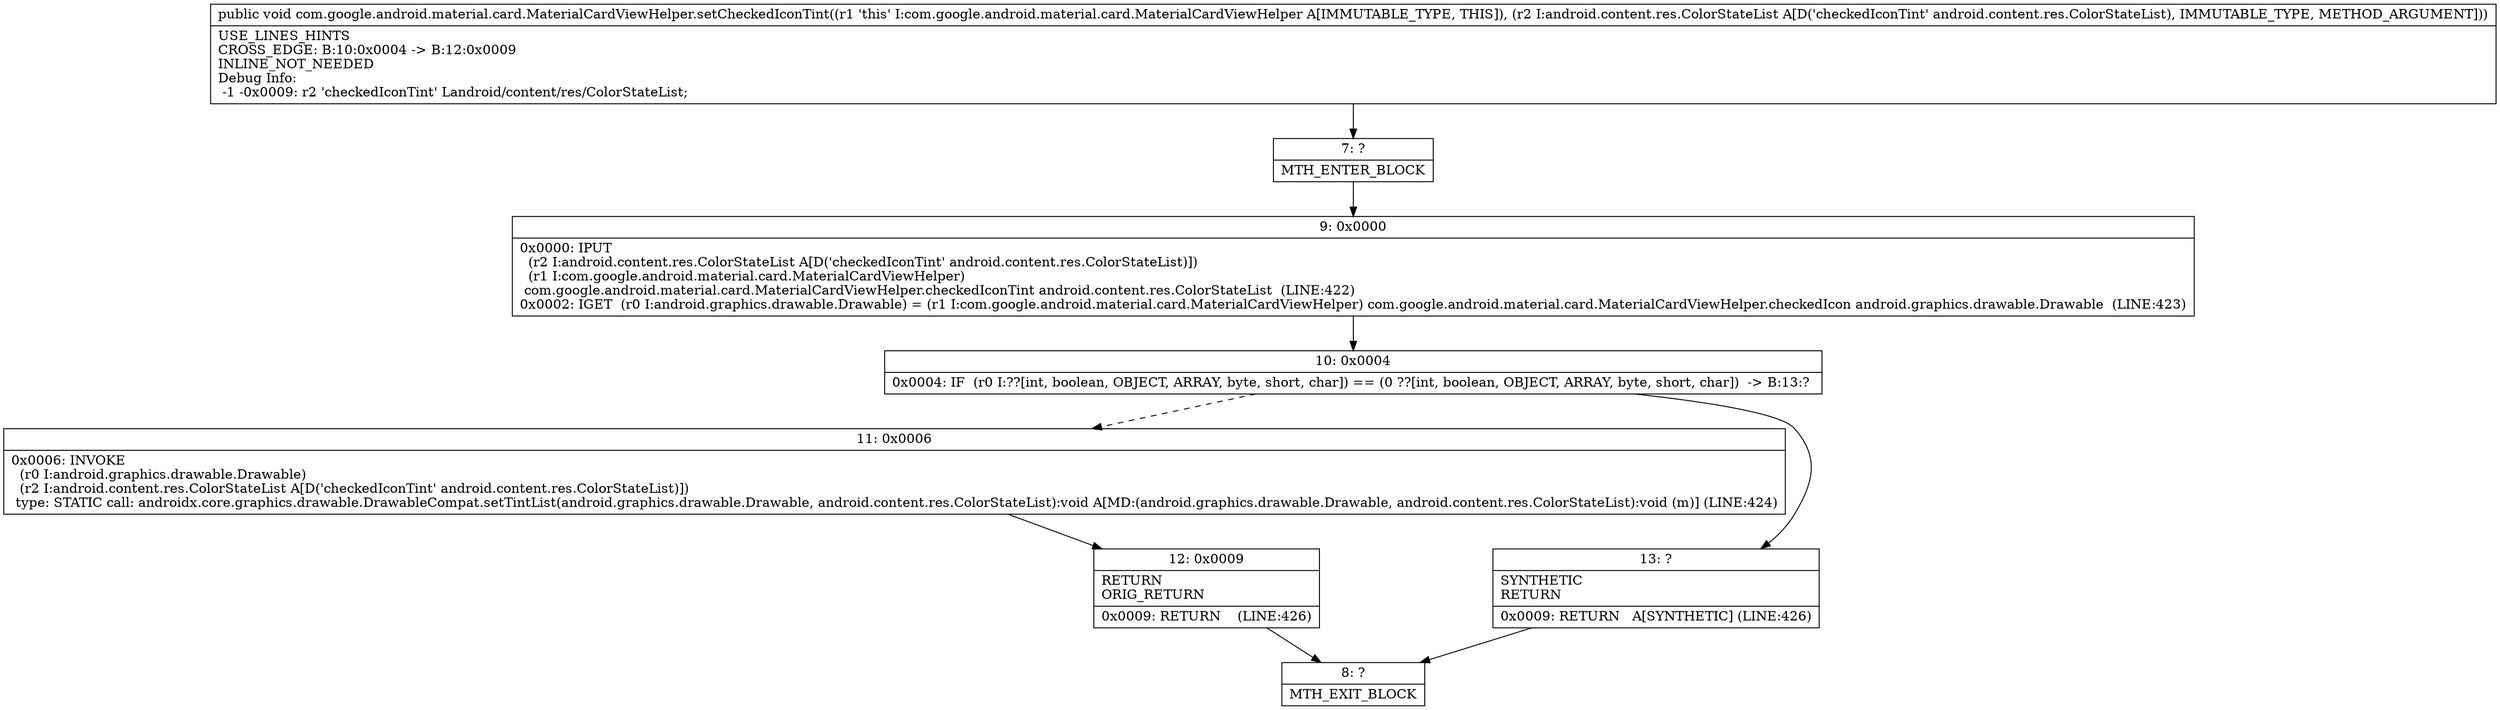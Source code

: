digraph "CFG forcom.google.android.material.card.MaterialCardViewHelper.setCheckedIconTint(Landroid\/content\/res\/ColorStateList;)V" {
Node_7 [shape=record,label="{7\:\ ?|MTH_ENTER_BLOCK\l}"];
Node_9 [shape=record,label="{9\:\ 0x0000|0x0000: IPUT  \l  (r2 I:android.content.res.ColorStateList A[D('checkedIconTint' android.content.res.ColorStateList)])\l  (r1 I:com.google.android.material.card.MaterialCardViewHelper)\l com.google.android.material.card.MaterialCardViewHelper.checkedIconTint android.content.res.ColorStateList  (LINE:422)\l0x0002: IGET  (r0 I:android.graphics.drawable.Drawable) = (r1 I:com.google.android.material.card.MaterialCardViewHelper) com.google.android.material.card.MaterialCardViewHelper.checkedIcon android.graphics.drawable.Drawable  (LINE:423)\l}"];
Node_10 [shape=record,label="{10\:\ 0x0004|0x0004: IF  (r0 I:??[int, boolean, OBJECT, ARRAY, byte, short, char]) == (0 ??[int, boolean, OBJECT, ARRAY, byte, short, char])  \-\> B:13:? \l}"];
Node_11 [shape=record,label="{11\:\ 0x0006|0x0006: INVOKE  \l  (r0 I:android.graphics.drawable.Drawable)\l  (r2 I:android.content.res.ColorStateList A[D('checkedIconTint' android.content.res.ColorStateList)])\l type: STATIC call: androidx.core.graphics.drawable.DrawableCompat.setTintList(android.graphics.drawable.Drawable, android.content.res.ColorStateList):void A[MD:(android.graphics.drawable.Drawable, android.content.res.ColorStateList):void (m)] (LINE:424)\l}"];
Node_12 [shape=record,label="{12\:\ 0x0009|RETURN\lORIG_RETURN\l|0x0009: RETURN    (LINE:426)\l}"];
Node_8 [shape=record,label="{8\:\ ?|MTH_EXIT_BLOCK\l}"];
Node_13 [shape=record,label="{13\:\ ?|SYNTHETIC\lRETURN\l|0x0009: RETURN   A[SYNTHETIC] (LINE:426)\l}"];
MethodNode[shape=record,label="{public void com.google.android.material.card.MaterialCardViewHelper.setCheckedIconTint((r1 'this' I:com.google.android.material.card.MaterialCardViewHelper A[IMMUTABLE_TYPE, THIS]), (r2 I:android.content.res.ColorStateList A[D('checkedIconTint' android.content.res.ColorStateList), IMMUTABLE_TYPE, METHOD_ARGUMENT]))  | USE_LINES_HINTS\lCROSS_EDGE: B:10:0x0004 \-\> B:12:0x0009\lINLINE_NOT_NEEDED\lDebug Info:\l  \-1 \-0x0009: r2 'checkedIconTint' Landroid\/content\/res\/ColorStateList;\l}"];
MethodNode -> Node_7;Node_7 -> Node_9;
Node_9 -> Node_10;
Node_10 -> Node_11[style=dashed];
Node_10 -> Node_13;
Node_11 -> Node_12;
Node_12 -> Node_8;
Node_13 -> Node_8;
}


